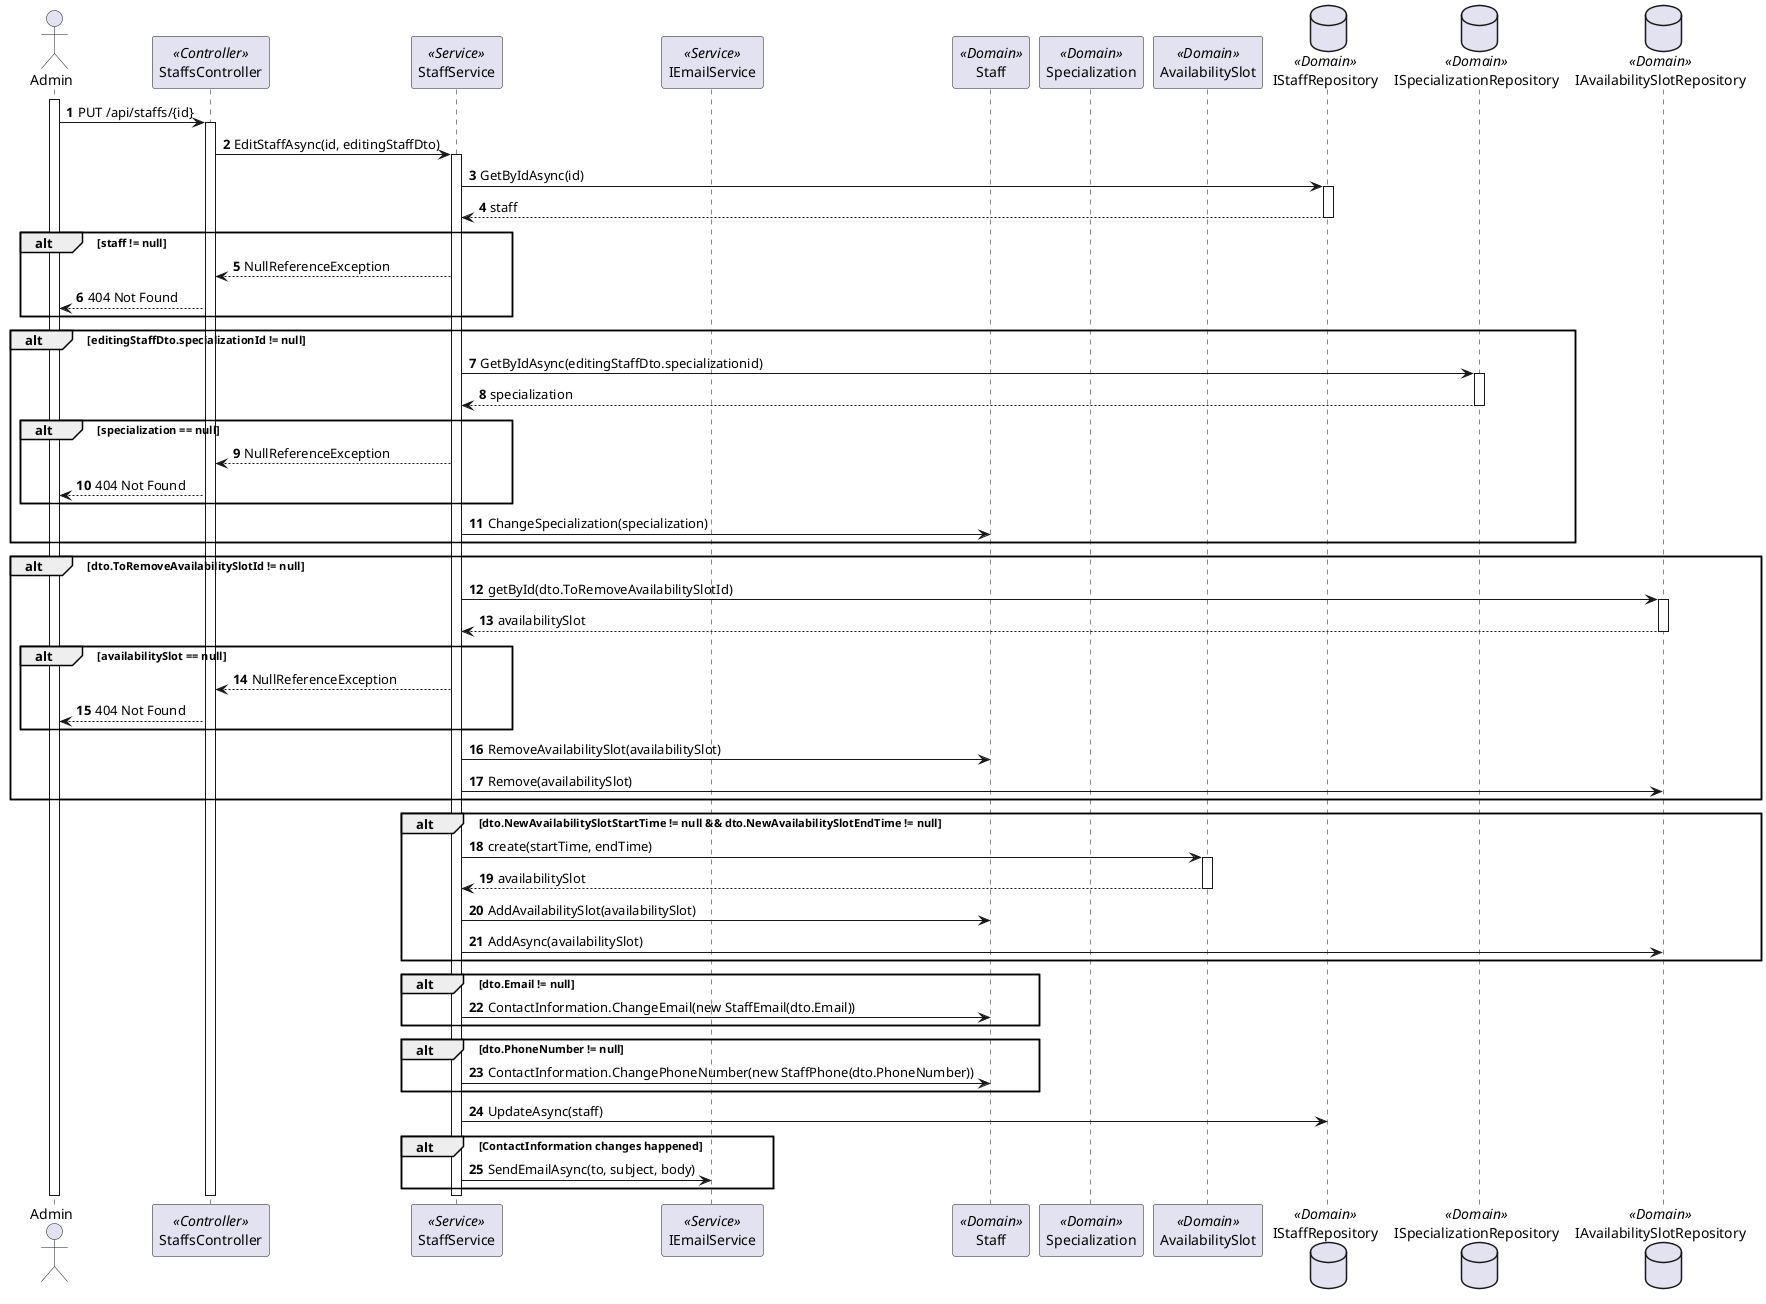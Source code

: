 @startuml process-view-2
autonumber

actor "Admin" as Admin
participant "StaffsController" as Controller <<Controller>>
participant "StaffService" as Service <<Service>>
participant "IEmailService" as EmailService <<Service>> 
participant "Staff" as Staff <<Domain>>
participant "Specialization" as Specialization <<Domain>>
participant "AvailabilitySlot" as AvailabilitySlot <<Domain>>
database "IStaffRepository" as StaffRepository <<Domain>>
database "ISpecializationRepository" as SpecializationRepository <<Domain>>
database "IAvailabilitySlotRepository" as AvailabilitySlotRepository <<Domain>>

activate Admin
    Admin -> Controller : PUT /api/staffs/{id}
    activate Controller
        Controller -> Service : EditStaffAsync(id, editingStaffDto)
        activate Service
            Service -> StaffRepository : GetByIdAsync(id)
            activate StaffRepository
                StaffRepository --> Service : staff
            deactivate StaffRepository
alt staff != null
            Service --> Controller : NullReferenceException
        Controller --> Admin : 404 Not Found
end alt
alt editingStaffDto.specializationId != null
            Service -> SpecializationRepository : GetByIdAsync(editingStaffDto.specializationid)
            activate SpecializationRepository
                SpecializationRepository --> Service : specialization
            deactivate SpecializationRepository
alt specialization == null
            Service --> Controller : NullReferenceException
        Controller --> Admin : 404 Not Found
end alt
            Service -> Staff : ChangeSpecialization(specialization)
end alt
alt dto.ToRemoveAvailabilitySlotId != null
            Service -> AvailabilitySlotRepository : getById(dto.ToRemoveAvailabilitySlotId)
            activate AvailabilitySlotRepository
                AvailabilitySlotRepository --> Service : availabilitySlot
            deactivate AvailabilitySlotRepository
alt availabilitySlot == null
            Service --> Controller : NullReferenceException
        Controller --> Admin : 404 Not Found
end alt
            Service -> Staff : RemoveAvailabilitySlot(availabilitySlot)
            Service -> AvailabilitySlotRepository : Remove(availabilitySlot)
end alt
alt dto.NewAvailabilitySlotStartTime != null && dto.NewAvailabilitySlotEndTime != null
            Service -> AvailabilitySlot : create(startTime, endTime)
            activate AvailabilitySlot
                AvailabilitySlot --> Service : availabilitySlot
            deactivate AvailabilitySlot
            Service -> Staff : AddAvailabilitySlot(availabilitySlot)
            Service -> AvailabilitySlotRepository : AddAsync(availabilitySlot)
end alt
alt dto.Email != null
            Service -> Staff : ContactInformation.ChangeEmail(new StaffEmail(dto.Email))            
end alt
alt dto.PhoneNumber != null
            Service -> Staff : ContactInformation.ChangePhoneNumber(new StaffPhone(dto.PhoneNumber))
end alt
            Service -> StaffRepository : UpdateAsync(staff)
alt ContactInformation changes happened
            Service -> EmailService : SendEmailAsync(to, subject, body)
end alt
        deactivate Service

    deactivate Controller

deactivate Admin